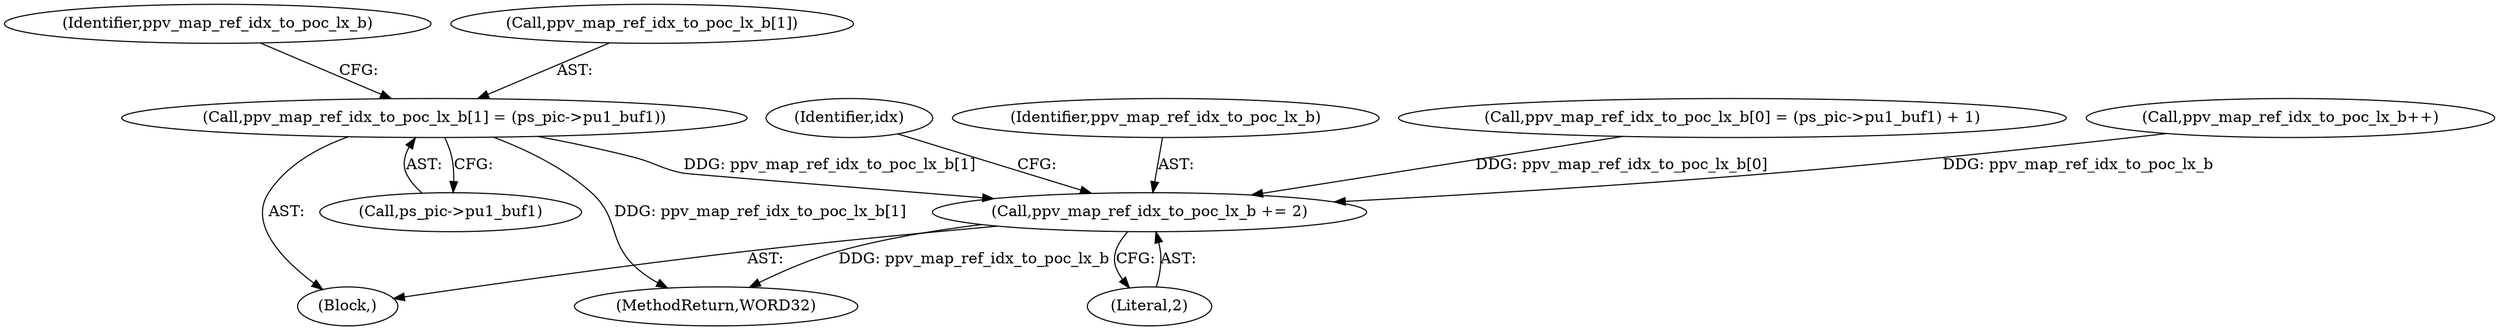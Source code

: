 digraph "0_Android_943323f1d9d3dd5c2634deb26cbe72343ca6b3db_2@array" {
"1000548" [label="(Call,ppv_map_ref_idx_to_poc_lx_b[1] = (ps_pic->pu1_buf1))"];
"1000576" [label="(Call,ppv_map_ref_idx_to_poc_lx_b += 2)"];
"1000548" [label="(Call,ppv_map_ref_idx_to_poc_lx_b[1] = (ps_pic->pu1_buf1))"];
"1000552" [label="(Call,ps_pic->pu1_buf1)"];
"1000557" [label="(Identifier,ppv_map_ref_idx_to_poc_lx_b)"];
"1001036" [label="(MethodReturn,WORD32)"];
"1000576" [label="(Call,ppv_map_ref_idx_to_poc_lx_b += 2)"];
"1000530" [label="(Identifier,idx)"];
"1000577" [label="(Identifier,ppv_map_ref_idx_to_poc_lx_b)"];
"1000555" [label="(Call,ppv_map_ref_idx_to_poc_lx_b[0] = (ps_pic->pu1_buf1) + 1)"];
"1000549" [label="(Call,ppv_map_ref_idx_to_poc_lx_b[1])"];
"1000513" [label="(Call,ppv_map_ref_idx_to_poc_lx_b++)"];
"1000578" [label="(Literal,2)"];
"1000531" [label="(Block,)"];
"1000548" -> "1000531"  [label="AST: "];
"1000548" -> "1000552"  [label="CFG: "];
"1000549" -> "1000548"  [label="AST: "];
"1000552" -> "1000548"  [label="AST: "];
"1000557" -> "1000548"  [label="CFG: "];
"1000548" -> "1001036"  [label="DDG: ppv_map_ref_idx_to_poc_lx_b[1]"];
"1000548" -> "1000576"  [label="DDG: ppv_map_ref_idx_to_poc_lx_b[1]"];
"1000576" -> "1000531"  [label="AST: "];
"1000576" -> "1000578"  [label="CFG: "];
"1000577" -> "1000576"  [label="AST: "];
"1000578" -> "1000576"  [label="AST: "];
"1000530" -> "1000576"  [label="CFG: "];
"1000576" -> "1001036"  [label="DDG: ppv_map_ref_idx_to_poc_lx_b"];
"1000513" -> "1000576"  [label="DDG: ppv_map_ref_idx_to_poc_lx_b"];
"1000555" -> "1000576"  [label="DDG: ppv_map_ref_idx_to_poc_lx_b[0]"];
}
